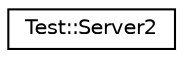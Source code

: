 digraph "Graphical Class Hierarchy"
{
  edge [fontname="Helvetica",fontsize="10",labelfontname="Helvetica",labelfontsize="10"];
  node [fontname="Helvetica",fontsize="10",shape=record];
  rankdir="LR";
  Node0 [label="Test::Server2",height=0.2,width=0.4,color="black", fillcolor="white", style="filled",URL="$structTest_1_1Server2.html"];
}
